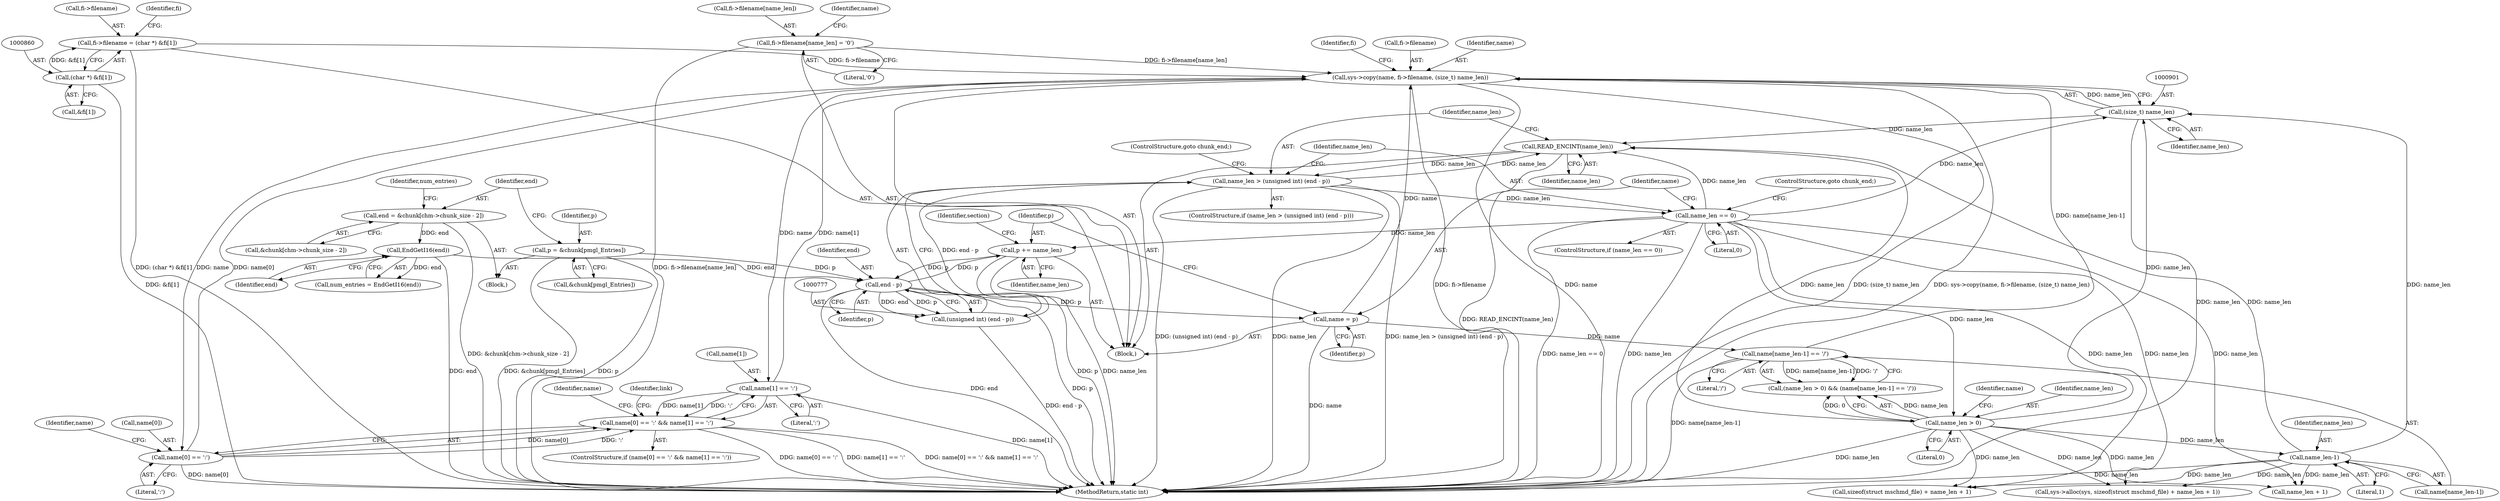digraph "0_libmspack_72e70a921f0f07fee748aec2274b30784e1d312a@API" {
"1000895" [label="(Call,sys->copy(name, fi->filename, (size_t) name_len))"];
"1000787" [label="(Call,name = p)"];
"1000778" [label="(Call,end - p)"];
"1000765" [label="(Call,EndGetI16(end))"];
"1000753" [label="(Call,end = &chunk[chm->chunk_size - 2])"];
"1000790" [label="(Call,p += name_len)"];
"1000783" [label="(Call,name_len == 0)"];
"1000774" [label="(Call,name_len > (unsigned int) (end - p))"];
"1000771" [label="(Call,READ_ENCINT(name_len))"];
"1000816" [label="(Call,name_len-1)"];
"1000810" [label="(Call,name_len > 0)"];
"1000900" [label="(Call,(size_t) name_len)"];
"1000776" [label="(Call,(unsigned int) (end - p))"];
"1000747" [label="(Call,p = &chunk[pmgl_Entries])"];
"1000917" [label="(Call,name[1] == ':')"];
"1000895" [label="(Call,sys->copy(name, fi->filename, (size_t) name_len))"];
"1000813" [label="(Call,name[name_len-1] == '/')"];
"1000912" [label="(Call,name[0] == ':')"];
"1000903" [label="(Call,fi->filename[name_len] = '\0')"];
"1000855" [label="(Call,fi->filename = (char *) &fi[1])"];
"1000859" [label="(Call,(char *) &fi[1])"];
"1000911" [label="(Call,name[0] == ':' && name[1] == ':')"];
"1000837" [label="(Call,sys->alloc(sys, sizeof(struct mschmd_file) + name_len + 1))"];
"1000809" [label="(Call,(name_len > 0) && (name[name_len-1] == '/'))"];
"1000791" [label="(Identifier,p)"];
"1000928" [label="(Identifier,name)"];
"1000755" [label="(Call,&chunk[chm->chunk_size - 2])"];
"1000817" [label="(Identifier,name_len)"];
"1000763" [label="(Call,num_entries = EndGetI16(end))"];
"1000855" [label="(Call,fi->filename = (char *) &fi[1])"];
"1000903" [label="(Call,fi->filename[name_len] = '\0')"];
"1000786" [label="(ControlStructure,goto chunk_end;)"];
"1000919" [label="(Identifier,name)"];
"1000687" [label="(Block,)"];
"1000764" [label="(Identifier,num_entries)"];
"1000779" [label="(Identifier,end)"];
"1000913" [label="(Call,name[0])"];
"1000810" [label="(Call,name_len > 0)"];
"1000782" [label="(ControlStructure,if (name_len == 0))"];
"1000766" [label="(Identifier,end)"];
"1000787" [label="(Call,name = p)"];
"1000765" [label="(Call,EndGetI16(end))"];
"1000897" [label="(Call,fi->filename)"];
"1000780" [label="(Identifier,p)"];
"1000818" [label="(Literal,1)"];
"1000784" [label="(Identifier,name_len)"];
"1000783" [label="(Call,name_len == 0)"];
"1000753" [label="(Call,end = &chunk[chm->chunk_size - 2])"];
"1000770" [label="(Block,)"];
"1000902" [label="(Identifier,name_len)"];
"1000916" [label="(Literal,':')"];
"1000912" [label="(Call,name[0] == ':')"];
"1000754" [label="(Identifier,end)"];
"1000775" [label="(Identifier,name_len)"];
"1000773" [label="(ControlStructure,if (name_len > (unsigned int) (end - p)))"];
"1000747" [label="(Call,p = &chunk[pmgl_Entries])"];
"1000859" [label="(Call,(char *) &fi[1])"];
"1000917" [label="(Call,name[1] == ':')"];
"1000813" [label="(Call,name[name_len-1] == '/')"];
"1000909" [label="(Literal,'\0')"];
"1000785" [label="(Literal,0)"];
"1000789" [label="(Identifier,p)"];
"1000771" [label="(Call,READ_ENCINT(name_len))"];
"1000819" [label="(Literal,'/')"];
"1000861" [label="(Call,&fi[1])"];
"1001039" [label="(Identifier,link)"];
"1000904" [label="(Call,fi->filename[name_len])"];
"1000794" [label="(Identifier,section)"];
"1000816" [label="(Call,name_len-1)"];
"1000856" [label="(Call,fi->filename)"];
"1000895" [label="(Call,sys->copy(name, fi->filename, (size_t) name_len))"];
"1000867" [label="(Identifier,fi)"];
"1000788" [label="(Identifier,name)"];
"1000792" [label="(Identifier,name_len)"];
"1000900" [label="(Call,(size_t) name_len)"];
"1000772" [label="(Identifier,name_len)"];
"1000749" [label="(Call,&chunk[pmgl_Entries])"];
"1000748" [label="(Identifier,p)"];
"1000918" [label="(Call,name[1])"];
"1000778" [label="(Call,end - p)"];
"1000896" [label="(Identifier,name)"];
"1000914" [label="(Identifier,name)"];
"1000910" [label="(ControlStructure,if (name[0] == ':' && name[1] == ':'))"];
"1000842" [label="(Call,name_len + 1)"];
"1001071" [label="(MethodReturn,static int)"];
"1000911" [label="(Call,name[0] == ':' && name[1] == ':')"];
"1000815" [label="(Identifier,name)"];
"1000811" [label="(Identifier,name_len)"];
"1000921" [label="(Literal,':')"];
"1000814" [label="(Call,name[name_len-1])"];
"1000774" [label="(Call,name_len > (unsigned int) (end - p))"];
"1000790" [label="(Call,p += name_len)"];
"1000839" [label="(Call,sizeof(struct mschmd_file) + name_len + 1)"];
"1000781" [label="(ControlStructure,goto chunk_end;)"];
"1000812" [label="(Literal,0)"];
"1000906" [label="(Identifier,fi)"];
"1000776" [label="(Call,(unsigned int) (end - p))"];
"1000895" -> "1000770"  [label="AST: "];
"1000895" -> "1000900"  [label="CFG: "];
"1000896" -> "1000895"  [label="AST: "];
"1000897" -> "1000895"  [label="AST: "];
"1000900" -> "1000895"  [label="AST: "];
"1000906" -> "1000895"  [label="CFG: "];
"1000895" -> "1001071"  [label="DDG: fi->filename"];
"1000895" -> "1001071"  [label="DDG: sys->copy(name, fi->filename, (size_t) name_len)"];
"1000895" -> "1001071"  [label="DDG: (size_t) name_len"];
"1000895" -> "1001071"  [label="DDG: name"];
"1000787" -> "1000895"  [label="DDG: name"];
"1000917" -> "1000895"  [label="DDG: name[1]"];
"1000813" -> "1000895"  [label="DDG: name[name_len-1]"];
"1000912" -> "1000895"  [label="DDG: name[0]"];
"1000903" -> "1000895"  [label="DDG: fi->filename[name_len]"];
"1000855" -> "1000895"  [label="DDG: fi->filename"];
"1000900" -> "1000895"  [label="DDG: name_len"];
"1000895" -> "1000912"  [label="DDG: name"];
"1000895" -> "1000917"  [label="DDG: name"];
"1000787" -> "1000770"  [label="AST: "];
"1000787" -> "1000789"  [label="CFG: "];
"1000788" -> "1000787"  [label="AST: "];
"1000789" -> "1000787"  [label="AST: "];
"1000791" -> "1000787"  [label="CFG: "];
"1000787" -> "1001071"  [label="DDG: name"];
"1000778" -> "1000787"  [label="DDG: p"];
"1000787" -> "1000813"  [label="DDG: name"];
"1000778" -> "1000776"  [label="AST: "];
"1000778" -> "1000780"  [label="CFG: "];
"1000779" -> "1000778"  [label="AST: "];
"1000780" -> "1000778"  [label="AST: "];
"1000776" -> "1000778"  [label="CFG: "];
"1000778" -> "1001071"  [label="DDG: p"];
"1000778" -> "1001071"  [label="DDG: end"];
"1000778" -> "1000776"  [label="DDG: end"];
"1000778" -> "1000776"  [label="DDG: p"];
"1000765" -> "1000778"  [label="DDG: end"];
"1000790" -> "1000778"  [label="DDG: p"];
"1000747" -> "1000778"  [label="DDG: p"];
"1000778" -> "1000790"  [label="DDG: p"];
"1000765" -> "1000763"  [label="AST: "];
"1000765" -> "1000766"  [label="CFG: "];
"1000766" -> "1000765"  [label="AST: "];
"1000763" -> "1000765"  [label="CFG: "];
"1000765" -> "1001071"  [label="DDG: end"];
"1000765" -> "1000763"  [label="DDG: end"];
"1000753" -> "1000765"  [label="DDG: end"];
"1000753" -> "1000687"  [label="AST: "];
"1000753" -> "1000755"  [label="CFG: "];
"1000754" -> "1000753"  [label="AST: "];
"1000755" -> "1000753"  [label="AST: "];
"1000764" -> "1000753"  [label="CFG: "];
"1000753" -> "1001071"  [label="DDG: &chunk[chm->chunk_size - 2]"];
"1000790" -> "1000770"  [label="AST: "];
"1000790" -> "1000792"  [label="CFG: "];
"1000791" -> "1000790"  [label="AST: "];
"1000792" -> "1000790"  [label="AST: "];
"1000794" -> "1000790"  [label="CFG: "];
"1000790" -> "1001071"  [label="DDG: p"];
"1000790" -> "1001071"  [label="DDG: name_len"];
"1000783" -> "1000790"  [label="DDG: name_len"];
"1000783" -> "1000782"  [label="AST: "];
"1000783" -> "1000785"  [label="CFG: "];
"1000784" -> "1000783"  [label="AST: "];
"1000785" -> "1000783"  [label="AST: "];
"1000786" -> "1000783"  [label="CFG: "];
"1000788" -> "1000783"  [label="CFG: "];
"1000783" -> "1001071"  [label="DDG: name_len == 0"];
"1000783" -> "1001071"  [label="DDG: name_len"];
"1000783" -> "1000771"  [label="DDG: name_len"];
"1000774" -> "1000783"  [label="DDG: name_len"];
"1000783" -> "1000810"  [label="DDG: name_len"];
"1000783" -> "1000837"  [label="DDG: name_len"];
"1000783" -> "1000839"  [label="DDG: name_len"];
"1000783" -> "1000842"  [label="DDG: name_len"];
"1000783" -> "1000900"  [label="DDG: name_len"];
"1000774" -> "1000773"  [label="AST: "];
"1000774" -> "1000776"  [label="CFG: "];
"1000775" -> "1000774"  [label="AST: "];
"1000776" -> "1000774"  [label="AST: "];
"1000781" -> "1000774"  [label="CFG: "];
"1000784" -> "1000774"  [label="CFG: "];
"1000774" -> "1001071"  [label="DDG: (unsigned int) (end - p)"];
"1000774" -> "1001071"  [label="DDG: name_len > (unsigned int) (end - p)"];
"1000774" -> "1001071"  [label="DDG: name_len"];
"1000774" -> "1000771"  [label="DDG: name_len"];
"1000771" -> "1000774"  [label="DDG: name_len"];
"1000776" -> "1000774"  [label="DDG: end - p"];
"1000771" -> "1000770"  [label="AST: "];
"1000771" -> "1000772"  [label="CFG: "];
"1000772" -> "1000771"  [label="AST: "];
"1000775" -> "1000771"  [label="CFG: "];
"1000771" -> "1001071"  [label="DDG: READ_ENCINT(name_len)"];
"1000816" -> "1000771"  [label="DDG: name_len"];
"1000810" -> "1000771"  [label="DDG: name_len"];
"1000900" -> "1000771"  [label="DDG: name_len"];
"1000816" -> "1000814"  [label="AST: "];
"1000816" -> "1000818"  [label="CFG: "];
"1000817" -> "1000816"  [label="AST: "];
"1000818" -> "1000816"  [label="AST: "];
"1000814" -> "1000816"  [label="CFG: "];
"1000816" -> "1001071"  [label="DDG: name_len"];
"1000810" -> "1000816"  [label="DDG: name_len"];
"1000816" -> "1000837"  [label="DDG: name_len"];
"1000816" -> "1000839"  [label="DDG: name_len"];
"1000816" -> "1000842"  [label="DDG: name_len"];
"1000816" -> "1000900"  [label="DDG: name_len"];
"1000810" -> "1000809"  [label="AST: "];
"1000810" -> "1000812"  [label="CFG: "];
"1000811" -> "1000810"  [label="AST: "];
"1000812" -> "1000810"  [label="AST: "];
"1000815" -> "1000810"  [label="CFG: "];
"1000809" -> "1000810"  [label="CFG: "];
"1000810" -> "1001071"  [label="DDG: name_len"];
"1000810" -> "1000809"  [label="DDG: name_len"];
"1000810" -> "1000809"  [label="DDG: 0"];
"1000810" -> "1000837"  [label="DDG: name_len"];
"1000810" -> "1000839"  [label="DDG: name_len"];
"1000810" -> "1000842"  [label="DDG: name_len"];
"1000810" -> "1000900"  [label="DDG: name_len"];
"1000900" -> "1000902"  [label="CFG: "];
"1000901" -> "1000900"  [label="AST: "];
"1000902" -> "1000900"  [label="AST: "];
"1000900" -> "1001071"  [label="DDG: name_len"];
"1000777" -> "1000776"  [label="AST: "];
"1000776" -> "1001071"  [label="DDG: end - p"];
"1000747" -> "1000687"  [label="AST: "];
"1000747" -> "1000749"  [label="CFG: "];
"1000748" -> "1000747"  [label="AST: "];
"1000749" -> "1000747"  [label="AST: "];
"1000754" -> "1000747"  [label="CFG: "];
"1000747" -> "1001071"  [label="DDG: p"];
"1000747" -> "1001071"  [label="DDG: &chunk[pmgl_Entries]"];
"1000917" -> "1000911"  [label="AST: "];
"1000917" -> "1000921"  [label="CFG: "];
"1000918" -> "1000917"  [label="AST: "];
"1000921" -> "1000917"  [label="AST: "];
"1000911" -> "1000917"  [label="CFG: "];
"1000917" -> "1001071"  [label="DDG: name[1]"];
"1000917" -> "1000911"  [label="DDG: name[1]"];
"1000917" -> "1000911"  [label="DDG: ':'"];
"1000813" -> "1000809"  [label="AST: "];
"1000813" -> "1000819"  [label="CFG: "];
"1000814" -> "1000813"  [label="AST: "];
"1000819" -> "1000813"  [label="AST: "];
"1000809" -> "1000813"  [label="CFG: "];
"1000813" -> "1001071"  [label="DDG: name[name_len-1]"];
"1000813" -> "1000809"  [label="DDG: name[name_len-1]"];
"1000813" -> "1000809"  [label="DDG: '/'"];
"1000912" -> "1000911"  [label="AST: "];
"1000912" -> "1000916"  [label="CFG: "];
"1000913" -> "1000912"  [label="AST: "];
"1000916" -> "1000912"  [label="AST: "];
"1000919" -> "1000912"  [label="CFG: "];
"1000911" -> "1000912"  [label="CFG: "];
"1000912" -> "1001071"  [label="DDG: name[0]"];
"1000912" -> "1000911"  [label="DDG: name[0]"];
"1000912" -> "1000911"  [label="DDG: ':'"];
"1000903" -> "1000770"  [label="AST: "];
"1000903" -> "1000909"  [label="CFG: "];
"1000904" -> "1000903"  [label="AST: "];
"1000909" -> "1000903"  [label="AST: "];
"1000914" -> "1000903"  [label="CFG: "];
"1000903" -> "1001071"  [label="DDG: fi->filename[name_len]"];
"1000855" -> "1000770"  [label="AST: "];
"1000855" -> "1000859"  [label="CFG: "];
"1000856" -> "1000855"  [label="AST: "];
"1000859" -> "1000855"  [label="AST: "];
"1000867" -> "1000855"  [label="CFG: "];
"1000855" -> "1001071"  [label="DDG: (char *) &fi[1]"];
"1000859" -> "1000855"  [label="DDG: &fi[1]"];
"1000859" -> "1000861"  [label="CFG: "];
"1000860" -> "1000859"  [label="AST: "];
"1000861" -> "1000859"  [label="AST: "];
"1000859" -> "1001071"  [label="DDG: &fi[1]"];
"1000911" -> "1000910"  [label="AST: "];
"1000928" -> "1000911"  [label="CFG: "];
"1001039" -> "1000911"  [label="CFG: "];
"1000911" -> "1001071"  [label="DDG: name[0] == ':' && name[1] == ':'"];
"1000911" -> "1001071"  [label="DDG: name[0] == ':'"];
"1000911" -> "1001071"  [label="DDG: name[1] == ':'"];
}
